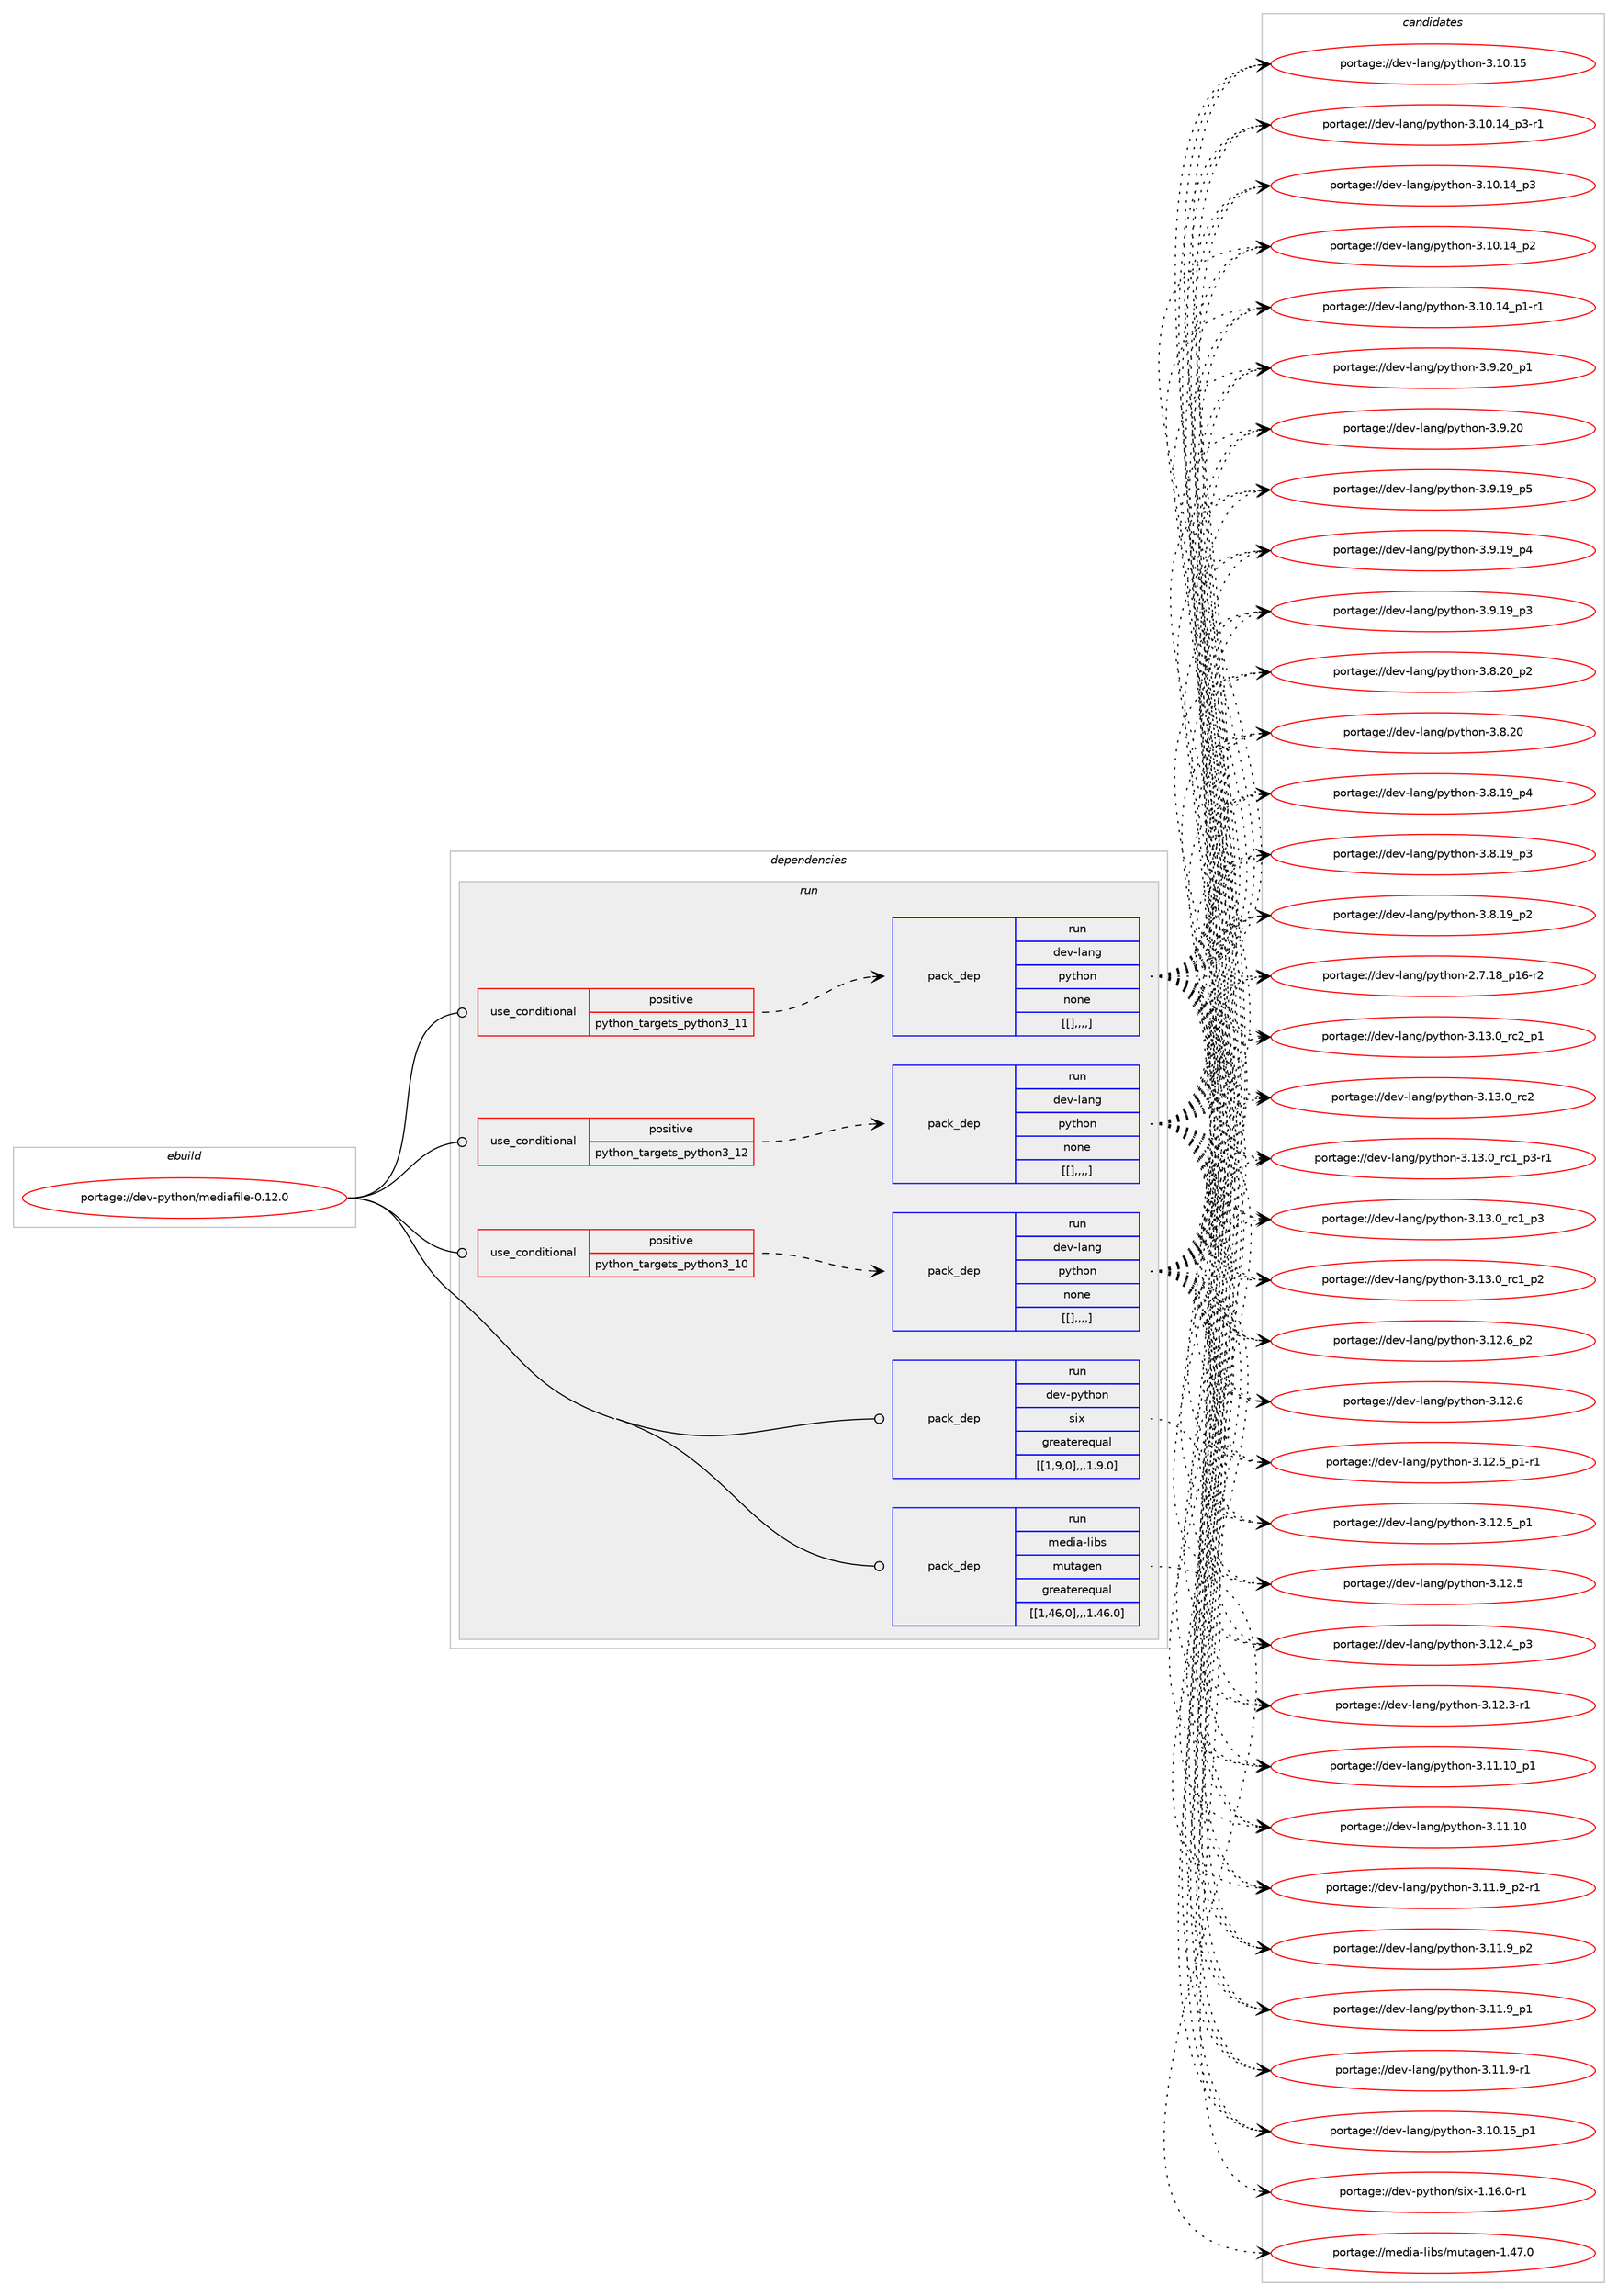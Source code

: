 digraph prolog {

# *************
# Graph options
# *************

newrank=true;
concentrate=true;
compound=true;
graph [rankdir=LR,fontname=Helvetica,fontsize=10,ranksep=1.5];#, ranksep=2.5, nodesep=0.2];
edge  [arrowhead=vee];
node  [fontname=Helvetica,fontsize=10];

# **********
# The ebuild
# **********

subgraph cluster_leftcol {
color=gray;
label=<<i>ebuild</i>>;
id [label="portage://dev-python/mediafile-0.12.0", color=red, width=4, href="../dev-python/mediafile-0.12.0.svg"];
}

# ****************
# The dependencies
# ****************

subgraph cluster_midcol {
color=gray;
label=<<i>dependencies</i>>;
subgraph cluster_compile {
fillcolor="#eeeeee";
style=filled;
label=<<i>compile</i>>;
}
subgraph cluster_compileandrun {
fillcolor="#eeeeee";
style=filled;
label=<<i>compile and run</i>>;
}
subgraph cluster_run {
fillcolor="#eeeeee";
style=filled;
label=<<i>run</i>>;
subgraph cond35944 {
dependency152966 [label=<<TABLE BORDER="0" CELLBORDER="1" CELLSPACING="0" CELLPADDING="4"><TR><TD ROWSPAN="3" CELLPADDING="10">use_conditional</TD></TR><TR><TD>positive</TD></TR><TR><TD>python_targets_python3_10</TD></TR></TABLE>>, shape=none, color=red];
subgraph pack115808 {
dependency152967 [label=<<TABLE BORDER="0" CELLBORDER="1" CELLSPACING="0" CELLPADDING="4" WIDTH="220"><TR><TD ROWSPAN="6" CELLPADDING="30">pack_dep</TD></TR><TR><TD WIDTH="110">run</TD></TR><TR><TD>dev-lang</TD></TR><TR><TD>python</TD></TR><TR><TD>none</TD></TR><TR><TD>[[],,,,]</TD></TR></TABLE>>, shape=none, color=blue];
}
dependency152966:e -> dependency152967:w [weight=20,style="dashed",arrowhead="vee"];
}
id:e -> dependency152966:w [weight=20,style="solid",arrowhead="odot"];
subgraph cond35945 {
dependency152968 [label=<<TABLE BORDER="0" CELLBORDER="1" CELLSPACING="0" CELLPADDING="4"><TR><TD ROWSPAN="3" CELLPADDING="10">use_conditional</TD></TR><TR><TD>positive</TD></TR><TR><TD>python_targets_python3_11</TD></TR></TABLE>>, shape=none, color=red];
subgraph pack115809 {
dependency152969 [label=<<TABLE BORDER="0" CELLBORDER="1" CELLSPACING="0" CELLPADDING="4" WIDTH="220"><TR><TD ROWSPAN="6" CELLPADDING="30">pack_dep</TD></TR><TR><TD WIDTH="110">run</TD></TR><TR><TD>dev-lang</TD></TR><TR><TD>python</TD></TR><TR><TD>none</TD></TR><TR><TD>[[],,,,]</TD></TR></TABLE>>, shape=none, color=blue];
}
dependency152968:e -> dependency152969:w [weight=20,style="dashed",arrowhead="vee"];
}
id:e -> dependency152968:w [weight=20,style="solid",arrowhead="odot"];
subgraph cond35946 {
dependency152970 [label=<<TABLE BORDER="0" CELLBORDER="1" CELLSPACING="0" CELLPADDING="4"><TR><TD ROWSPAN="3" CELLPADDING="10">use_conditional</TD></TR><TR><TD>positive</TD></TR><TR><TD>python_targets_python3_12</TD></TR></TABLE>>, shape=none, color=red];
subgraph pack115810 {
dependency152971 [label=<<TABLE BORDER="0" CELLBORDER="1" CELLSPACING="0" CELLPADDING="4" WIDTH="220"><TR><TD ROWSPAN="6" CELLPADDING="30">pack_dep</TD></TR><TR><TD WIDTH="110">run</TD></TR><TR><TD>dev-lang</TD></TR><TR><TD>python</TD></TR><TR><TD>none</TD></TR><TR><TD>[[],,,,]</TD></TR></TABLE>>, shape=none, color=blue];
}
dependency152970:e -> dependency152971:w [weight=20,style="dashed",arrowhead="vee"];
}
id:e -> dependency152970:w [weight=20,style="solid",arrowhead="odot"];
subgraph pack115811 {
dependency152972 [label=<<TABLE BORDER="0" CELLBORDER="1" CELLSPACING="0" CELLPADDING="4" WIDTH="220"><TR><TD ROWSPAN="6" CELLPADDING="30">pack_dep</TD></TR><TR><TD WIDTH="110">run</TD></TR><TR><TD>dev-python</TD></TR><TR><TD>six</TD></TR><TR><TD>greaterequal</TD></TR><TR><TD>[[1,9,0],,,1.9.0]</TD></TR></TABLE>>, shape=none, color=blue];
}
id:e -> dependency152972:w [weight=20,style="solid",arrowhead="odot"];
subgraph pack115812 {
dependency152973 [label=<<TABLE BORDER="0" CELLBORDER="1" CELLSPACING="0" CELLPADDING="4" WIDTH="220"><TR><TD ROWSPAN="6" CELLPADDING="30">pack_dep</TD></TR><TR><TD WIDTH="110">run</TD></TR><TR><TD>media-libs</TD></TR><TR><TD>mutagen</TD></TR><TR><TD>greaterequal</TD></TR><TR><TD>[[1,46,0],,,1.46.0]</TD></TR></TABLE>>, shape=none, color=blue];
}
id:e -> dependency152973:w [weight=20,style="solid",arrowhead="odot"];
}
}

# **************
# The candidates
# **************

subgraph cluster_choices {
rank=same;
color=gray;
label=<<i>candidates</i>>;

subgraph choice115808 {
color=black;
nodesep=1;
choice100101118451089711010347112121116104111110455146495146489511499509511249 [label="portage://dev-lang/python-3.13.0_rc2_p1", color=red, width=4,href="../dev-lang/python-3.13.0_rc2_p1.svg"];
choice10010111845108971101034711212111610411111045514649514648951149950 [label="portage://dev-lang/python-3.13.0_rc2", color=red, width=4,href="../dev-lang/python-3.13.0_rc2.svg"];
choice1001011184510897110103471121211161041111104551464951464895114994995112514511449 [label="portage://dev-lang/python-3.13.0_rc1_p3-r1", color=red, width=4,href="../dev-lang/python-3.13.0_rc1_p3-r1.svg"];
choice100101118451089711010347112121116104111110455146495146489511499499511251 [label="portage://dev-lang/python-3.13.0_rc1_p3", color=red, width=4,href="../dev-lang/python-3.13.0_rc1_p3.svg"];
choice100101118451089711010347112121116104111110455146495146489511499499511250 [label="portage://dev-lang/python-3.13.0_rc1_p2", color=red, width=4,href="../dev-lang/python-3.13.0_rc1_p2.svg"];
choice100101118451089711010347112121116104111110455146495046549511250 [label="portage://dev-lang/python-3.12.6_p2", color=red, width=4,href="../dev-lang/python-3.12.6_p2.svg"];
choice10010111845108971101034711212111610411111045514649504654 [label="portage://dev-lang/python-3.12.6", color=red, width=4,href="../dev-lang/python-3.12.6.svg"];
choice1001011184510897110103471121211161041111104551464950465395112494511449 [label="portage://dev-lang/python-3.12.5_p1-r1", color=red, width=4,href="../dev-lang/python-3.12.5_p1-r1.svg"];
choice100101118451089711010347112121116104111110455146495046539511249 [label="portage://dev-lang/python-3.12.5_p1", color=red, width=4,href="../dev-lang/python-3.12.5_p1.svg"];
choice10010111845108971101034711212111610411111045514649504653 [label="portage://dev-lang/python-3.12.5", color=red, width=4,href="../dev-lang/python-3.12.5.svg"];
choice100101118451089711010347112121116104111110455146495046529511251 [label="portage://dev-lang/python-3.12.4_p3", color=red, width=4,href="../dev-lang/python-3.12.4_p3.svg"];
choice100101118451089711010347112121116104111110455146495046514511449 [label="portage://dev-lang/python-3.12.3-r1", color=red, width=4,href="../dev-lang/python-3.12.3-r1.svg"];
choice10010111845108971101034711212111610411111045514649494649489511249 [label="portage://dev-lang/python-3.11.10_p1", color=red, width=4,href="../dev-lang/python-3.11.10_p1.svg"];
choice1001011184510897110103471121211161041111104551464949464948 [label="portage://dev-lang/python-3.11.10", color=red, width=4,href="../dev-lang/python-3.11.10.svg"];
choice1001011184510897110103471121211161041111104551464949465795112504511449 [label="portage://dev-lang/python-3.11.9_p2-r1", color=red, width=4,href="../dev-lang/python-3.11.9_p2-r1.svg"];
choice100101118451089711010347112121116104111110455146494946579511250 [label="portage://dev-lang/python-3.11.9_p2", color=red, width=4,href="../dev-lang/python-3.11.9_p2.svg"];
choice100101118451089711010347112121116104111110455146494946579511249 [label="portage://dev-lang/python-3.11.9_p1", color=red, width=4,href="../dev-lang/python-3.11.9_p1.svg"];
choice100101118451089711010347112121116104111110455146494946574511449 [label="portage://dev-lang/python-3.11.9-r1", color=red, width=4,href="../dev-lang/python-3.11.9-r1.svg"];
choice10010111845108971101034711212111610411111045514649484649539511249 [label="portage://dev-lang/python-3.10.15_p1", color=red, width=4,href="../dev-lang/python-3.10.15_p1.svg"];
choice1001011184510897110103471121211161041111104551464948464953 [label="portage://dev-lang/python-3.10.15", color=red, width=4,href="../dev-lang/python-3.10.15.svg"];
choice100101118451089711010347112121116104111110455146494846495295112514511449 [label="portage://dev-lang/python-3.10.14_p3-r1", color=red, width=4,href="../dev-lang/python-3.10.14_p3-r1.svg"];
choice10010111845108971101034711212111610411111045514649484649529511251 [label="portage://dev-lang/python-3.10.14_p3", color=red, width=4,href="../dev-lang/python-3.10.14_p3.svg"];
choice10010111845108971101034711212111610411111045514649484649529511250 [label="portage://dev-lang/python-3.10.14_p2", color=red, width=4,href="../dev-lang/python-3.10.14_p2.svg"];
choice100101118451089711010347112121116104111110455146494846495295112494511449 [label="portage://dev-lang/python-3.10.14_p1-r1", color=red, width=4,href="../dev-lang/python-3.10.14_p1-r1.svg"];
choice100101118451089711010347112121116104111110455146574650489511249 [label="portage://dev-lang/python-3.9.20_p1", color=red, width=4,href="../dev-lang/python-3.9.20_p1.svg"];
choice10010111845108971101034711212111610411111045514657465048 [label="portage://dev-lang/python-3.9.20", color=red, width=4,href="../dev-lang/python-3.9.20.svg"];
choice100101118451089711010347112121116104111110455146574649579511253 [label="portage://dev-lang/python-3.9.19_p5", color=red, width=4,href="../dev-lang/python-3.9.19_p5.svg"];
choice100101118451089711010347112121116104111110455146574649579511252 [label="portage://dev-lang/python-3.9.19_p4", color=red, width=4,href="../dev-lang/python-3.9.19_p4.svg"];
choice100101118451089711010347112121116104111110455146574649579511251 [label="portage://dev-lang/python-3.9.19_p3", color=red, width=4,href="../dev-lang/python-3.9.19_p3.svg"];
choice100101118451089711010347112121116104111110455146564650489511250 [label="portage://dev-lang/python-3.8.20_p2", color=red, width=4,href="../dev-lang/python-3.8.20_p2.svg"];
choice10010111845108971101034711212111610411111045514656465048 [label="portage://dev-lang/python-3.8.20", color=red, width=4,href="../dev-lang/python-3.8.20.svg"];
choice100101118451089711010347112121116104111110455146564649579511252 [label="portage://dev-lang/python-3.8.19_p4", color=red, width=4,href="../dev-lang/python-3.8.19_p4.svg"];
choice100101118451089711010347112121116104111110455146564649579511251 [label="portage://dev-lang/python-3.8.19_p3", color=red, width=4,href="../dev-lang/python-3.8.19_p3.svg"];
choice100101118451089711010347112121116104111110455146564649579511250 [label="portage://dev-lang/python-3.8.19_p2", color=red, width=4,href="../dev-lang/python-3.8.19_p2.svg"];
choice100101118451089711010347112121116104111110455046554649569511249544511450 [label="portage://dev-lang/python-2.7.18_p16-r2", color=red, width=4,href="../dev-lang/python-2.7.18_p16-r2.svg"];
dependency152967:e -> choice100101118451089711010347112121116104111110455146495146489511499509511249:w [style=dotted,weight="100"];
dependency152967:e -> choice10010111845108971101034711212111610411111045514649514648951149950:w [style=dotted,weight="100"];
dependency152967:e -> choice1001011184510897110103471121211161041111104551464951464895114994995112514511449:w [style=dotted,weight="100"];
dependency152967:e -> choice100101118451089711010347112121116104111110455146495146489511499499511251:w [style=dotted,weight="100"];
dependency152967:e -> choice100101118451089711010347112121116104111110455146495146489511499499511250:w [style=dotted,weight="100"];
dependency152967:e -> choice100101118451089711010347112121116104111110455146495046549511250:w [style=dotted,weight="100"];
dependency152967:e -> choice10010111845108971101034711212111610411111045514649504654:w [style=dotted,weight="100"];
dependency152967:e -> choice1001011184510897110103471121211161041111104551464950465395112494511449:w [style=dotted,weight="100"];
dependency152967:e -> choice100101118451089711010347112121116104111110455146495046539511249:w [style=dotted,weight="100"];
dependency152967:e -> choice10010111845108971101034711212111610411111045514649504653:w [style=dotted,weight="100"];
dependency152967:e -> choice100101118451089711010347112121116104111110455146495046529511251:w [style=dotted,weight="100"];
dependency152967:e -> choice100101118451089711010347112121116104111110455146495046514511449:w [style=dotted,weight="100"];
dependency152967:e -> choice10010111845108971101034711212111610411111045514649494649489511249:w [style=dotted,weight="100"];
dependency152967:e -> choice1001011184510897110103471121211161041111104551464949464948:w [style=dotted,weight="100"];
dependency152967:e -> choice1001011184510897110103471121211161041111104551464949465795112504511449:w [style=dotted,weight="100"];
dependency152967:e -> choice100101118451089711010347112121116104111110455146494946579511250:w [style=dotted,weight="100"];
dependency152967:e -> choice100101118451089711010347112121116104111110455146494946579511249:w [style=dotted,weight="100"];
dependency152967:e -> choice100101118451089711010347112121116104111110455146494946574511449:w [style=dotted,weight="100"];
dependency152967:e -> choice10010111845108971101034711212111610411111045514649484649539511249:w [style=dotted,weight="100"];
dependency152967:e -> choice1001011184510897110103471121211161041111104551464948464953:w [style=dotted,weight="100"];
dependency152967:e -> choice100101118451089711010347112121116104111110455146494846495295112514511449:w [style=dotted,weight="100"];
dependency152967:e -> choice10010111845108971101034711212111610411111045514649484649529511251:w [style=dotted,weight="100"];
dependency152967:e -> choice10010111845108971101034711212111610411111045514649484649529511250:w [style=dotted,weight="100"];
dependency152967:e -> choice100101118451089711010347112121116104111110455146494846495295112494511449:w [style=dotted,weight="100"];
dependency152967:e -> choice100101118451089711010347112121116104111110455146574650489511249:w [style=dotted,weight="100"];
dependency152967:e -> choice10010111845108971101034711212111610411111045514657465048:w [style=dotted,weight="100"];
dependency152967:e -> choice100101118451089711010347112121116104111110455146574649579511253:w [style=dotted,weight="100"];
dependency152967:e -> choice100101118451089711010347112121116104111110455146574649579511252:w [style=dotted,weight="100"];
dependency152967:e -> choice100101118451089711010347112121116104111110455146574649579511251:w [style=dotted,weight="100"];
dependency152967:e -> choice100101118451089711010347112121116104111110455146564650489511250:w [style=dotted,weight="100"];
dependency152967:e -> choice10010111845108971101034711212111610411111045514656465048:w [style=dotted,weight="100"];
dependency152967:e -> choice100101118451089711010347112121116104111110455146564649579511252:w [style=dotted,weight="100"];
dependency152967:e -> choice100101118451089711010347112121116104111110455146564649579511251:w [style=dotted,weight="100"];
dependency152967:e -> choice100101118451089711010347112121116104111110455146564649579511250:w [style=dotted,weight="100"];
dependency152967:e -> choice100101118451089711010347112121116104111110455046554649569511249544511450:w [style=dotted,weight="100"];
}
subgraph choice115809 {
color=black;
nodesep=1;
choice100101118451089711010347112121116104111110455146495146489511499509511249 [label="portage://dev-lang/python-3.13.0_rc2_p1", color=red, width=4,href="../dev-lang/python-3.13.0_rc2_p1.svg"];
choice10010111845108971101034711212111610411111045514649514648951149950 [label="portage://dev-lang/python-3.13.0_rc2", color=red, width=4,href="../dev-lang/python-3.13.0_rc2.svg"];
choice1001011184510897110103471121211161041111104551464951464895114994995112514511449 [label="portage://dev-lang/python-3.13.0_rc1_p3-r1", color=red, width=4,href="../dev-lang/python-3.13.0_rc1_p3-r1.svg"];
choice100101118451089711010347112121116104111110455146495146489511499499511251 [label="portage://dev-lang/python-3.13.0_rc1_p3", color=red, width=4,href="../dev-lang/python-3.13.0_rc1_p3.svg"];
choice100101118451089711010347112121116104111110455146495146489511499499511250 [label="portage://dev-lang/python-3.13.0_rc1_p2", color=red, width=4,href="../dev-lang/python-3.13.0_rc1_p2.svg"];
choice100101118451089711010347112121116104111110455146495046549511250 [label="portage://dev-lang/python-3.12.6_p2", color=red, width=4,href="../dev-lang/python-3.12.6_p2.svg"];
choice10010111845108971101034711212111610411111045514649504654 [label="portage://dev-lang/python-3.12.6", color=red, width=4,href="../dev-lang/python-3.12.6.svg"];
choice1001011184510897110103471121211161041111104551464950465395112494511449 [label="portage://dev-lang/python-3.12.5_p1-r1", color=red, width=4,href="../dev-lang/python-3.12.5_p1-r1.svg"];
choice100101118451089711010347112121116104111110455146495046539511249 [label="portage://dev-lang/python-3.12.5_p1", color=red, width=4,href="../dev-lang/python-3.12.5_p1.svg"];
choice10010111845108971101034711212111610411111045514649504653 [label="portage://dev-lang/python-3.12.5", color=red, width=4,href="../dev-lang/python-3.12.5.svg"];
choice100101118451089711010347112121116104111110455146495046529511251 [label="portage://dev-lang/python-3.12.4_p3", color=red, width=4,href="../dev-lang/python-3.12.4_p3.svg"];
choice100101118451089711010347112121116104111110455146495046514511449 [label="portage://dev-lang/python-3.12.3-r1", color=red, width=4,href="../dev-lang/python-3.12.3-r1.svg"];
choice10010111845108971101034711212111610411111045514649494649489511249 [label="portage://dev-lang/python-3.11.10_p1", color=red, width=4,href="../dev-lang/python-3.11.10_p1.svg"];
choice1001011184510897110103471121211161041111104551464949464948 [label="portage://dev-lang/python-3.11.10", color=red, width=4,href="../dev-lang/python-3.11.10.svg"];
choice1001011184510897110103471121211161041111104551464949465795112504511449 [label="portage://dev-lang/python-3.11.9_p2-r1", color=red, width=4,href="../dev-lang/python-3.11.9_p2-r1.svg"];
choice100101118451089711010347112121116104111110455146494946579511250 [label="portage://dev-lang/python-3.11.9_p2", color=red, width=4,href="../dev-lang/python-3.11.9_p2.svg"];
choice100101118451089711010347112121116104111110455146494946579511249 [label="portage://dev-lang/python-3.11.9_p1", color=red, width=4,href="../dev-lang/python-3.11.9_p1.svg"];
choice100101118451089711010347112121116104111110455146494946574511449 [label="portage://dev-lang/python-3.11.9-r1", color=red, width=4,href="../dev-lang/python-3.11.9-r1.svg"];
choice10010111845108971101034711212111610411111045514649484649539511249 [label="portage://dev-lang/python-3.10.15_p1", color=red, width=4,href="../dev-lang/python-3.10.15_p1.svg"];
choice1001011184510897110103471121211161041111104551464948464953 [label="portage://dev-lang/python-3.10.15", color=red, width=4,href="../dev-lang/python-3.10.15.svg"];
choice100101118451089711010347112121116104111110455146494846495295112514511449 [label="portage://dev-lang/python-3.10.14_p3-r1", color=red, width=4,href="../dev-lang/python-3.10.14_p3-r1.svg"];
choice10010111845108971101034711212111610411111045514649484649529511251 [label="portage://dev-lang/python-3.10.14_p3", color=red, width=4,href="../dev-lang/python-3.10.14_p3.svg"];
choice10010111845108971101034711212111610411111045514649484649529511250 [label="portage://dev-lang/python-3.10.14_p2", color=red, width=4,href="../dev-lang/python-3.10.14_p2.svg"];
choice100101118451089711010347112121116104111110455146494846495295112494511449 [label="portage://dev-lang/python-3.10.14_p1-r1", color=red, width=4,href="../dev-lang/python-3.10.14_p1-r1.svg"];
choice100101118451089711010347112121116104111110455146574650489511249 [label="portage://dev-lang/python-3.9.20_p1", color=red, width=4,href="../dev-lang/python-3.9.20_p1.svg"];
choice10010111845108971101034711212111610411111045514657465048 [label="portage://dev-lang/python-3.9.20", color=red, width=4,href="../dev-lang/python-3.9.20.svg"];
choice100101118451089711010347112121116104111110455146574649579511253 [label="portage://dev-lang/python-3.9.19_p5", color=red, width=4,href="../dev-lang/python-3.9.19_p5.svg"];
choice100101118451089711010347112121116104111110455146574649579511252 [label="portage://dev-lang/python-3.9.19_p4", color=red, width=4,href="../dev-lang/python-3.9.19_p4.svg"];
choice100101118451089711010347112121116104111110455146574649579511251 [label="portage://dev-lang/python-3.9.19_p3", color=red, width=4,href="../dev-lang/python-3.9.19_p3.svg"];
choice100101118451089711010347112121116104111110455146564650489511250 [label="portage://dev-lang/python-3.8.20_p2", color=red, width=4,href="../dev-lang/python-3.8.20_p2.svg"];
choice10010111845108971101034711212111610411111045514656465048 [label="portage://dev-lang/python-3.8.20", color=red, width=4,href="../dev-lang/python-3.8.20.svg"];
choice100101118451089711010347112121116104111110455146564649579511252 [label="portage://dev-lang/python-3.8.19_p4", color=red, width=4,href="../dev-lang/python-3.8.19_p4.svg"];
choice100101118451089711010347112121116104111110455146564649579511251 [label="portage://dev-lang/python-3.8.19_p3", color=red, width=4,href="../dev-lang/python-3.8.19_p3.svg"];
choice100101118451089711010347112121116104111110455146564649579511250 [label="portage://dev-lang/python-3.8.19_p2", color=red, width=4,href="../dev-lang/python-3.8.19_p2.svg"];
choice100101118451089711010347112121116104111110455046554649569511249544511450 [label="portage://dev-lang/python-2.7.18_p16-r2", color=red, width=4,href="../dev-lang/python-2.7.18_p16-r2.svg"];
dependency152969:e -> choice100101118451089711010347112121116104111110455146495146489511499509511249:w [style=dotted,weight="100"];
dependency152969:e -> choice10010111845108971101034711212111610411111045514649514648951149950:w [style=dotted,weight="100"];
dependency152969:e -> choice1001011184510897110103471121211161041111104551464951464895114994995112514511449:w [style=dotted,weight="100"];
dependency152969:e -> choice100101118451089711010347112121116104111110455146495146489511499499511251:w [style=dotted,weight="100"];
dependency152969:e -> choice100101118451089711010347112121116104111110455146495146489511499499511250:w [style=dotted,weight="100"];
dependency152969:e -> choice100101118451089711010347112121116104111110455146495046549511250:w [style=dotted,weight="100"];
dependency152969:e -> choice10010111845108971101034711212111610411111045514649504654:w [style=dotted,weight="100"];
dependency152969:e -> choice1001011184510897110103471121211161041111104551464950465395112494511449:w [style=dotted,weight="100"];
dependency152969:e -> choice100101118451089711010347112121116104111110455146495046539511249:w [style=dotted,weight="100"];
dependency152969:e -> choice10010111845108971101034711212111610411111045514649504653:w [style=dotted,weight="100"];
dependency152969:e -> choice100101118451089711010347112121116104111110455146495046529511251:w [style=dotted,weight="100"];
dependency152969:e -> choice100101118451089711010347112121116104111110455146495046514511449:w [style=dotted,weight="100"];
dependency152969:e -> choice10010111845108971101034711212111610411111045514649494649489511249:w [style=dotted,weight="100"];
dependency152969:e -> choice1001011184510897110103471121211161041111104551464949464948:w [style=dotted,weight="100"];
dependency152969:e -> choice1001011184510897110103471121211161041111104551464949465795112504511449:w [style=dotted,weight="100"];
dependency152969:e -> choice100101118451089711010347112121116104111110455146494946579511250:w [style=dotted,weight="100"];
dependency152969:e -> choice100101118451089711010347112121116104111110455146494946579511249:w [style=dotted,weight="100"];
dependency152969:e -> choice100101118451089711010347112121116104111110455146494946574511449:w [style=dotted,weight="100"];
dependency152969:e -> choice10010111845108971101034711212111610411111045514649484649539511249:w [style=dotted,weight="100"];
dependency152969:e -> choice1001011184510897110103471121211161041111104551464948464953:w [style=dotted,weight="100"];
dependency152969:e -> choice100101118451089711010347112121116104111110455146494846495295112514511449:w [style=dotted,weight="100"];
dependency152969:e -> choice10010111845108971101034711212111610411111045514649484649529511251:w [style=dotted,weight="100"];
dependency152969:e -> choice10010111845108971101034711212111610411111045514649484649529511250:w [style=dotted,weight="100"];
dependency152969:e -> choice100101118451089711010347112121116104111110455146494846495295112494511449:w [style=dotted,weight="100"];
dependency152969:e -> choice100101118451089711010347112121116104111110455146574650489511249:w [style=dotted,weight="100"];
dependency152969:e -> choice10010111845108971101034711212111610411111045514657465048:w [style=dotted,weight="100"];
dependency152969:e -> choice100101118451089711010347112121116104111110455146574649579511253:w [style=dotted,weight="100"];
dependency152969:e -> choice100101118451089711010347112121116104111110455146574649579511252:w [style=dotted,weight="100"];
dependency152969:e -> choice100101118451089711010347112121116104111110455146574649579511251:w [style=dotted,weight="100"];
dependency152969:e -> choice100101118451089711010347112121116104111110455146564650489511250:w [style=dotted,weight="100"];
dependency152969:e -> choice10010111845108971101034711212111610411111045514656465048:w [style=dotted,weight="100"];
dependency152969:e -> choice100101118451089711010347112121116104111110455146564649579511252:w [style=dotted,weight="100"];
dependency152969:e -> choice100101118451089711010347112121116104111110455146564649579511251:w [style=dotted,weight="100"];
dependency152969:e -> choice100101118451089711010347112121116104111110455146564649579511250:w [style=dotted,weight="100"];
dependency152969:e -> choice100101118451089711010347112121116104111110455046554649569511249544511450:w [style=dotted,weight="100"];
}
subgraph choice115810 {
color=black;
nodesep=1;
choice100101118451089711010347112121116104111110455146495146489511499509511249 [label="portage://dev-lang/python-3.13.0_rc2_p1", color=red, width=4,href="../dev-lang/python-3.13.0_rc2_p1.svg"];
choice10010111845108971101034711212111610411111045514649514648951149950 [label="portage://dev-lang/python-3.13.0_rc2", color=red, width=4,href="../dev-lang/python-3.13.0_rc2.svg"];
choice1001011184510897110103471121211161041111104551464951464895114994995112514511449 [label="portage://dev-lang/python-3.13.0_rc1_p3-r1", color=red, width=4,href="../dev-lang/python-3.13.0_rc1_p3-r1.svg"];
choice100101118451089711010347112121116104111110455146495146489511499499511251 [label="portage://dev-lang/python-3.13.0_rc1_p3", color=red, width=4,href="../dev-lang/python-3.13.0_rc1_p3.svg"];
choice100101118451089711010347112121116104111110455146495146489511499499511250 [label="portage://dev-lang/python-3.13.0_rc1_p2", color=red, width=4,href="../dev-lang/python-3.13.0_rc1_p2.svg"];
choice100101118451089711010347112121116104111110455146495046549511250 [label="portage://dev-lang/python-3.12.6_p2", color=red, width=4,href="../dev-lang/python-3.12.6_p2.svg"];
choice10010111845108971101034711212111610411111045514649504654 [label="portage://dev-lang/python-3.12.6", color=red, width=4,href="../dev-lang/python-3.12.6.svg"];
choice1001011184510897110103471121211161041111104551464950465395112494511449 [label="portage://dev-lang/python-3.12.5_p1-r1", color=red, width=4,href="../dev-lang/python-3.12.5_p1-r1.svg"];
choice100101118451089711010347112121116104111110455146495046539511249 [label="portage://dev-lang/python-3.12.5_p1", color=red, width=4,href="../dev-lang/python-3.12.5_p1.svg"];
choice10010111845108971101034711212111610411111045514649504653 [label="portage://dev-lang/python-3.12.5", color=red, width=4,href="../dev-lang/python-3.12.5.svg"];
choice100101118451089711010347112121116104111110455146495046529511251 [label="portage://dev-lang/python-3.12.4_p3", color=red, width=4,href="../dev-lang/python-3.12.4_p3.svg"];
choice100101118451089711010347112121116104111110455146495046514511449 [label="portage://dev-lang/python-3.12.3-r1", color=red, width=4,href="../dev-lang/python-3.12.3-r1.svg"];
choice10010111845108971101034711212111610411111045514649494649489511249 [label="portage://dev-lang/python-3.11.10_p1", color=red, width=4,href="../dev-lang/python-3.11.10_p1.svg"];
choice1001011184510897110103471121211161041111104551464949464948 [label="portage://dev-lang/python-3.11.10", color=red, width=4,href="../dev-lang/python-3.11.10.svg"];
choice1001011184510897110103471121211161041111104551464949465795112504511449 [label="portage://dev-lang/python-3.11.9_p2-r1", color=red, width=4,href="../dev-lang/python-3.11.9_p2-r1.svg"];
choice100101118451089711010347112121116104111110455146494946579511250 [label="portage://dev-lang/python-3.11.9_p2", color=red, width=4,href="../dev-lang/python-3.11.9_p2.svg"];
choice100101118451089711010347112121116104111110455146494946579511249 [label="portage://dev-lang/python-3.11.9_p1", color=red, width=4,href="../dev-lang/python-3.11.9_p1.svg"];
choice100101118451089711010347112121116104111110455146494946574511449 [label="portage://dev-lang/python-3.11.9-r1", color=red, width=4,href="../dev-lang/python-3.11.9-r1.svg"];
choice10010111845108971101034711212111610411111045514649484649539511249 [label="portage://dev-lang/python-3.10.15_p1", color=red, width=4,href="../dev-lang/python-3.10.15_p1.svg"];
choice1001011184510897110103471121211161041111104551464948464953 [label="portage://dev-lang/python-3.10.15", color=red, width=4,href="../dev-lang/python-3.10.15.svg"];
choice100101118451089711010347112121116104111110455146494846495295112514511449 [label="portage://dev-lang/python-3.10.14_p3-r1", color=red, width=4,href="../dev-lang/python-3.10.14_p3-r1.svg"];
choice10010111845108971101034711212111610411111045514649484649529511251 [label="portage://dev-lang/python-3.10.14_p3", color=red, width=4,href="../dev-lang/python-3.10.14_p3.svg"];
choice10010111845108971101034711212111610411111045514649484649529511250 [label="portage://dev-lang/python-3.10.14_p2", color=red, width=4,href="../dev-lang/python-3.10.14_p2.svg"];
choice100101118451089711010347112121116104111110455146494846495295112494511449 [label="portage://dev-lang/python-3.10.14_p1-r1", color=red, width=4,href="../dev-lang/python-3.10.14_p1-r1.svg"];
choice100101118451089711010347112121116104111110455146574650489511249 [label="portage://dev-lang/python-3.9.20_p1", color=red, width=4,href="../dev-lang/python-3.9.20_p1.svg"];
choice10010111845108971101034711212111610411111045514657465048 [label="portage://dev-lang/python-3.9.20", color=red, width=4,href="../dev-lang/python-3.9.20.svg"];
choice100101118451089711010347112121116104111110455146574649579511253 [label="portage://dev-lang/python-3.9.19_p5", color=red, width=4,href="../dev-lang/python-3.9.19_p5.svg"];
choice100101118451089711010347112121116104111110455146574649579511252 [label="portage://dev-lang/python-3.9.19_p4", color=red, width=4,href="../dev-lang/python-3.9.19_p4.svg"];
choice100101118451089711010347112121116104111110455146574649579511251 [label="portage://dev-lang/python-3.9.19_p3", color=red, width=4,href="../dev-lang/python-3.9.19_p3.svg"];
choice100101118451089711010347112121116104111110455146564650489511250 [label="portage://dev-lang/python-3.8.20_p2", color=red, width=4,href="../dev-lang/python-3.8.20_p2.svg"];
choice10010111845108971101034711212111610411111045514656465048 [label="portage://dev-lang/python-3.8.20", color=red, width=4,href="../dev-lang/python-3.8.20.svg"];
choice100101118451089711010347112121116104111110455146564649579511252 [label="portage://dev-lang/python-3.8.19_p4", color=red, width=4,href="../dev-lang/python-3.8.19_p4.svg"];
choice100101118451089711010347112121116104111110455146564649579511251 [label="portage://dev-lang/python-3.8.19_p3", color=red, width=4,href="../dev-lang/python-3.8.19_p3.svg"];
choice100101118451089711010347112121116104111110455146564649579511250 [label="portage://dev-lang/python-3.8.19_p2", color=red, width=4,href="../dev-lang/python-3.8.19_p2.svg"];
choice100101118451089711010347112121116104111110455046554649569511249544511450 [label="portage://dev-lang/python-2.7.18_p16-r2", color=red, width=4,href="../dev-lang/python-2.7.18_p16-r2.svg"];
dependency152971:e -> choice100101118451089711010347112121116104111110455146495146489511499509511249:w [style=dotted,weight="100"];
dependency152971:e -> choice10010111845108971101034711212111610411111045514649514648951149950:w [style=dotted,weight="100"];
dependency152971:e -> choice1001011184510897110103471121211161041111104551464951464895114994995112514511449:w [style=dotted,weight="100"];
dependency152971:e -> choice100101118451089711010347112121116104111110455146495146489511499499511251:w [style=dotted,weight="100"];
dependency152971:e -> choice100101118451089711010347112121116104111110455146495146489511499499511250:w [style=dotted,weight="100"];
dependency152971:e -> choice100101118451089711010347112121116104111110455146495046549511250:w [style=dotted,weight="100"];
dependency152971:e -> choice10010111845108971101034711212111610411111045514649504654:w [style=dotted,weight="100"];
dependency152971:e -> choice1001011184510897110103471121211161041111104551464950465395112494511449:w [style=dotted,weight="100"];
dependency152971:e -> choice100101118451089711010347112121116104111110455146495046539511249:w [style=dotted,weight="100"];
dependency152971:e -> choice10010111845108971101034711212111610411111045514649504653:w [style=dotted,weight="100"];
dependency152971:e -> choice100101118451089711010347112121116104111110455146495046529511251:w [style=dotted,weight="100"];
dependency152971:e -> choice100101118451089711010347112121116104111110455146495046514511449:w [style=dotted,weight="100"];
dependency152971:e -> choice10010111845108971101034711212111610411111045514649494649489511249:w [style=dotted,weight="100"];
dependency152971:e -> choice1001011184510897110103471121211161041111104551464949464948:w [style=dotted,weight="100"];
dependency152971:e -> choice1001011184510897110103471121211161041111104551464949465795112504511449:w [style=dotted,weight="100"];
dependency152971:e -> choice100101118451089711010347112121116104111110455146494946579511250:w [style=dotted,weight="100"];
dependency152971:e -> choice100101118451089711010347112121116104111110455146494946579511249:w [style=dotted,weight="100"];
dependency152971:e -> choice100101118451089711010347112121116104111110455146494946574511449:w [style=dotted,weight="100"];
dependency152971:e -> choice10010111845108971101034711212111610411111045514649484649539511249:w [style=dotted,weight="100"];
dependency152971:e -> choice1001011184510897110103471121211161041111104551464948464953:w [style=dotted,weight="100"];
dependency152971:e -> choice100101118451089711010347112121116104111110455146494846495295112514511449:w [style=dotted,weight="100"];
dependency152971:e -> choice10010111845108971101034711212111610411111045514649484649529511251:w [style=dotted,weight="100"];
dependency152971:e -> choice10010111845108971101034711212111610411111045514649484649529511250:w [style=dotted,weight="100"];
dependency152971:e -> choice100101118451089711010347112121116104111110455146494846495295112494511449:w [style=dotted,weight="100"];
dependency152971:e -> choice100101118451089711010347112121116104111110455146574650489511249:w [style=dotted,weight="100"];
dependency152971:e -> choice10010111845108971101034711212111610411111045514657465048:w [style=dotted,weight="100"];
dependency152971:e -> choice100101118451089711010347112121116104111110455146574649579511253:w [style=dotted,weight="100"];
dependency152971:e -> choice100101118451089711010347112121116104111110455146574649579511252:w [style=dotted,weight="100"];
dependency152971:e -> choice100101118451089711010347112121116104111110455146574649579511251:w [style=dotted,weight="100"];
dependency152971:e -> choice100101118451089711010347112121116104111110455146564650489511250:w [style=dotted,weight="100"];
dependency152971:e -> choice10010111845108971101034711212111610411111045514656465048:w [style=dotted,weight="100"];
dependency152971:e -> choice100101118451089711010347112121116104111110455146564649579511252:w [style=dotted,weight="100"];
dependency152971:e -> choice100101118451089711010347112121116104111110455146564649579511251:w [style=dotted,weight="100"];
dependency152971:e -> choice100101118451089711010347112121116104111110455146564649579511250:w [style=dotted,weight="100"];
dependency152971:e -> choice100101118451089711010347112121116104111110455046554649569511249544511450:w [style=dotted,weight="100"];
}
subgraph choice115811 {
color=black;
nodesep=1;
choice1001011184511212111610411111047115105120454946495446484511449 [label="portage://dev-python/six-1.16.0-r1", color=red, width=4,href="../dev-python/six-1.16.0-r1.svg"];
dependency152972:e -> choice1001011184511212111610411111047115105120454946495446484511449:w [style=dotted,weight="100"];
}
subgraph choice115812 {
color=black;
nodesep=1;
choice109101100105974510810598115471091171169710310111045494652554648 [label="portage://media-libs/mutagen-1.47.0", color=red, width=4,href="../media-libs/mutagen-1.47.0.svg"];
dependency152973:e -> choice109101100105974510810598115471091171169710310111045494652554648:w [style=dotted,weight="100"];
}
}

}
